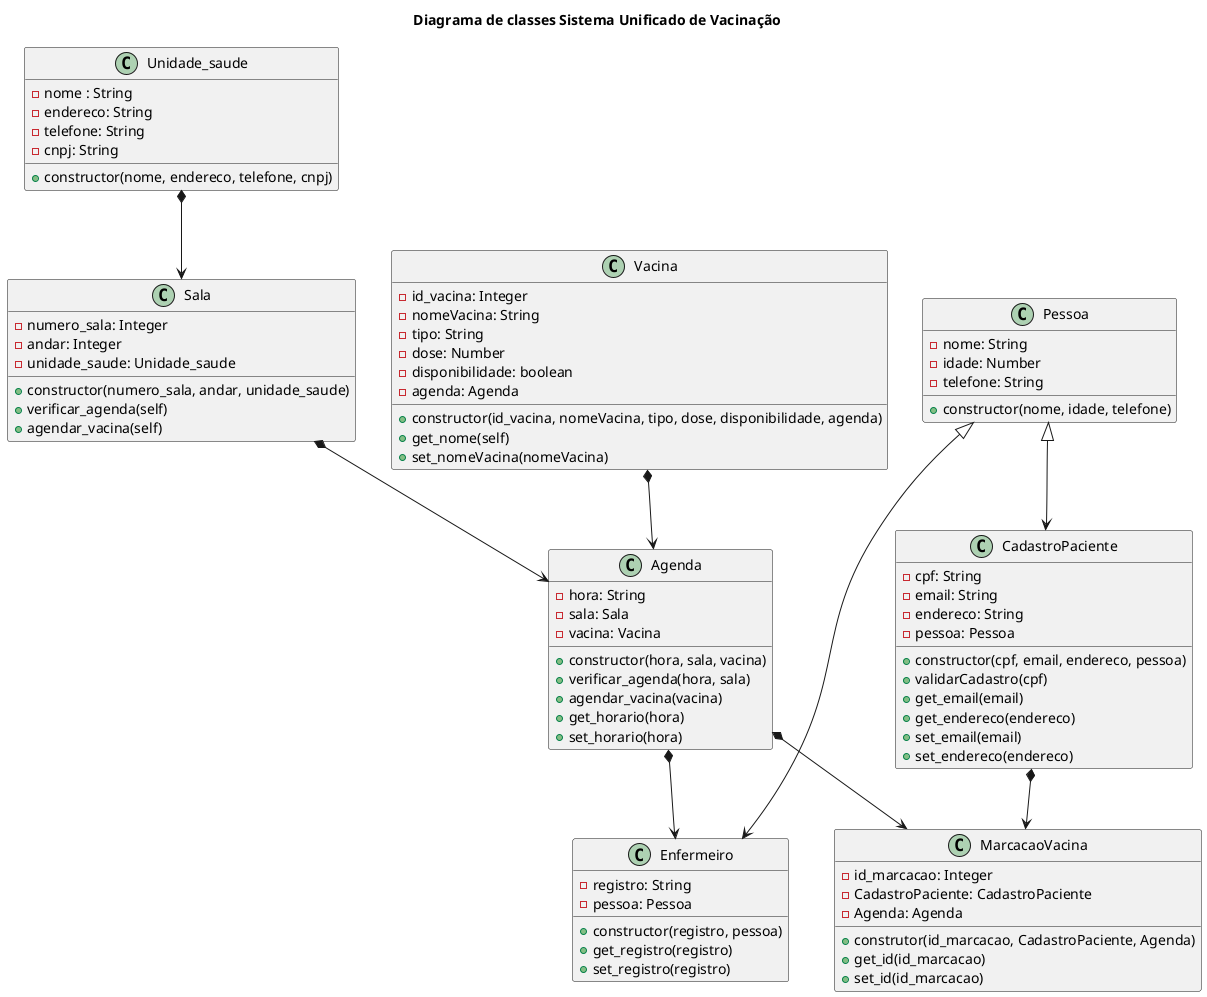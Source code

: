 @startuml diagrama_classe

title Diagrama de classes Sistema Unificado de Vacinação

class Unidade_saude{
    - nome : String
    - endereco: String
    - telefone: String
    - cnpj: String
    + constructor(nome, endereco, telefone, cnpj)
}

class Sala{
    - numero_sala: Integer
    - andar: Integer
    - unidade_saude: Unidade_saude 
    + constructor(numero_sala, andar, unidade_saude)
    + verificar_agenda(self)
    + agendar_vacina(self)
}

class Agenda{
    - hora: String
    - sala: Sala
    - vacina: Vacina
    + constructor(hora, sala, vacina)
    + verificar_agenda(hora, sala)
    + agendar_vacina(vacina)
    + get_horario(hora)
    + set_horario(hora)
}


Class Vacina{
    - id_vacina: Integer
    - nomeVacina: String
    - tipo: String
    - dose: Number
    - disponibilidade: boolean
    - agenda: Agenda
    + constructor(id_vacina, nomeVacina, tipo, dose, disponibilidade, agenda)
    + get_nome(self)
    + set_nomeVacina(nomeVacina)
}

class Pessoa{
    - nome: String
    - idade: Number
    - telefone: String
    + constructor(nome, idade, telefone)
}

class CadastroPaciente {
    - cpf: String
    - email: String
    - endereco: String
    - pessoa: Pessoa
    + constructor(cpf, email, endereco, pessoa)
    + validarCadastro(cpf)
    + get_email(email)
    + get_endereco(endereco)
    + set_email(email)
    + set_endereco(endereco)
}

class Enfermeiro {
    - registro: String
    - pessoa: Pessoa
    + constructor(registro, pessoa)
    + get_registro(registro)
    + set_registro(registro)
}

class MarcacaoVacina{
    - id_marcacao: Integer
    - CadastroPaciente: CadastroPaciente
    - Agenda: Agenda
    + construtor(id_marcacao, CadastroPaciente, Agenda)
    + get_id(id_marcacao)
    + set_id(id_marcacao)
}

Pessoa <|--> CadastroPaciente
Pessoa <|--> Enfermeiro
Unidade_saude *--> Sala
Sala *--> Agenda
Vacina *--> Agenda
Agenda *--> Enfermeiro
CadastroPaciente *--> MarcacaoVacina
Agenda *--> MarcacaoVacina

@enduml
